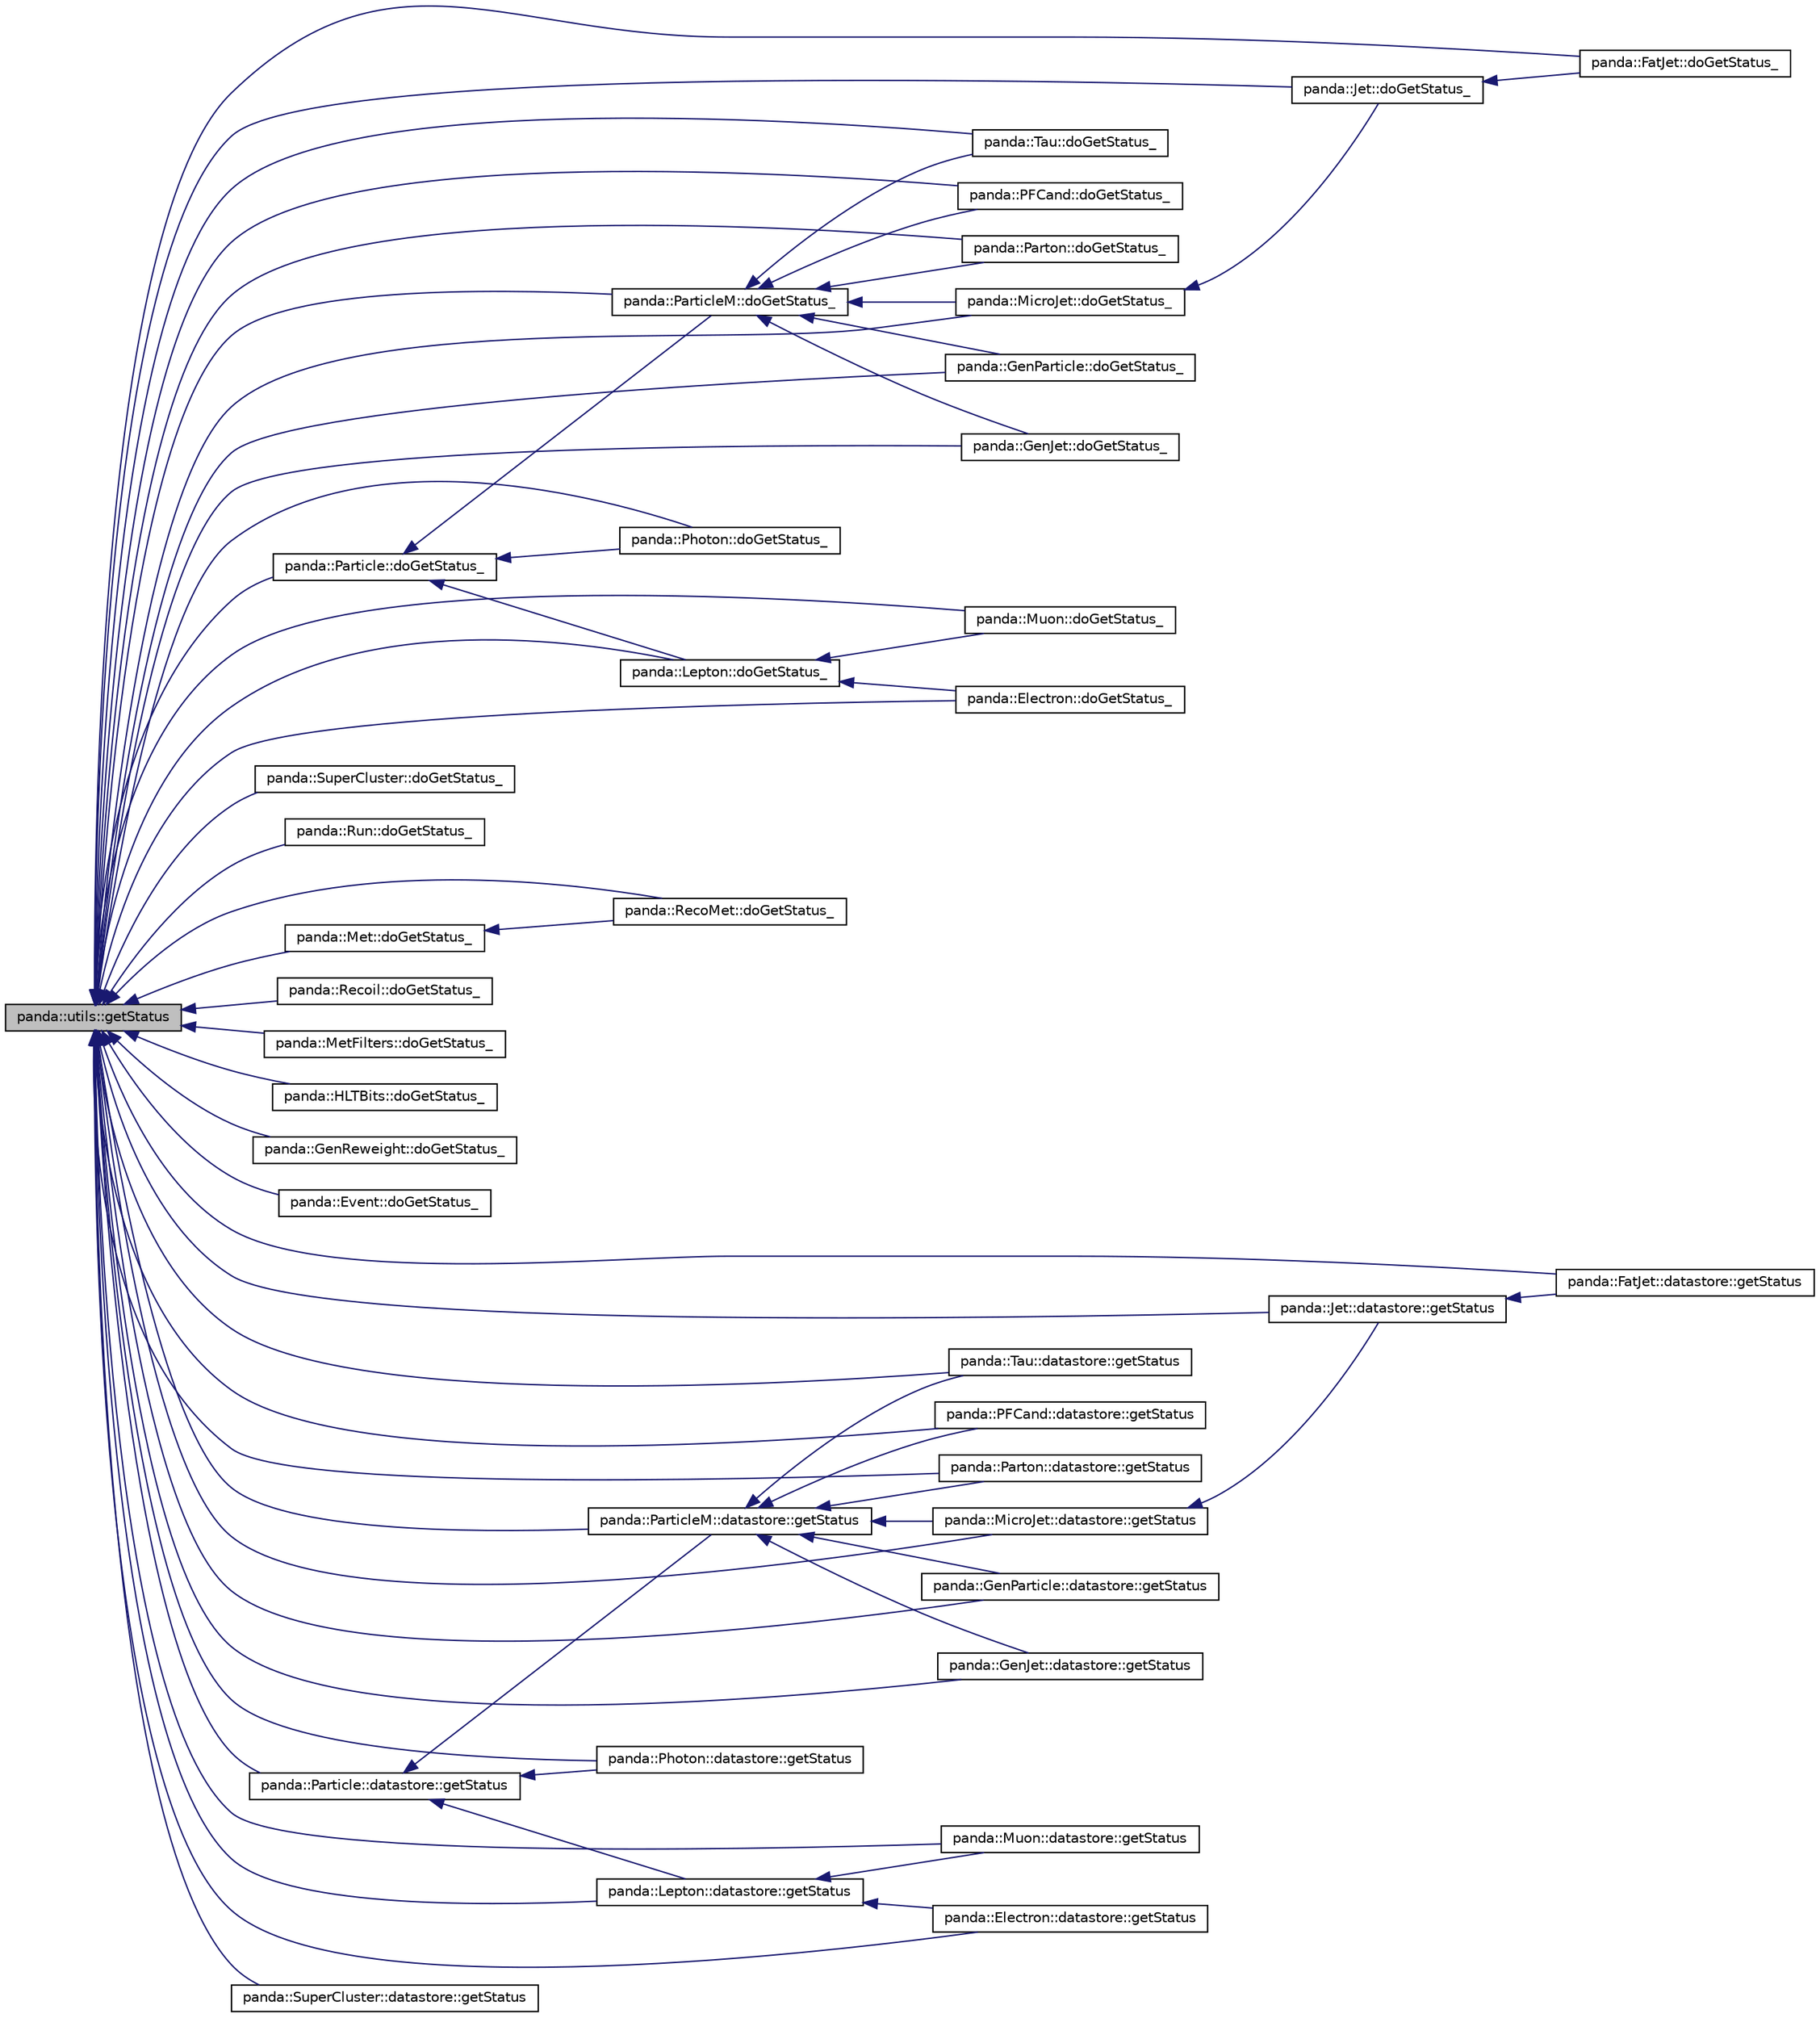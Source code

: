 digraph G
{
  edge [fontname="Helvetica",fontsize="10",labelfontname="Helvetica",labelfontsize="10"];
  node [fontname="Helvetica",fontsize="10",shape=record];
  rankdir=LR;
  Node1 [label="panda::utils::getStatus",height=0.2,width=0.4,color="black", fillcolor="grey75", style="filled" fontcolor="black"];
  Node1 -> Node2 [dir=back,color="midnightblue",fontsize="10",style="solid"];
  Node2 [label="panda::Tau::doGetStatus_",height=0.2,width=0.4,color="black", fillcolor="white", style="filled",URL="$classpanda_1_1Tau.html#ad81f7bd9caddfbc5773bd20f5f4a227f"];
  Node1 -> Node3 [dir=back,color="midnightblue",fontsize="10",style="solid"];
  Node3 [label="panda::SuperCluster::doGetStatus_",height=0.2,width=0.4,color="black", fillcolor="white", style="filled",URL="$classpanda_1_1SuperCluster.html#a6b60a8ad8ccc886281aecdb05e1395fb"];
  Node1 -> Node4 [dir=back,color="midnightblue",fontsize="10",style="solid"];
  Node4 [label="panda::Run::doGetStatus_",height=0.2,width=0.4,color="black", fillcolor="white", style="filled",URL="$classpanda_1_1Run.html#a624aa12a6f703dbedea314cf69f1f04f"];
  Node1 -> Node5 [dir=back,color="midnightblue",fontsize="10",style="solid"];
  Node5 [label="panda::RecoMet::doGetStatus_",height=0.2,width=0.4,color="black", fillcolor="white", style="filled",URL="$classpanda_1_1RecoMet.html#a17e58c29268fd0e3f84467046cf28f2b"];
  Node1 -> Node6 [dir=back,color="midnightblue",fontsize="10",style="solid"];
  Node6 [label="panda::Recoil::doGetStatus_",height=0.2,width=0.4,color="black", fillcolor="white", style="filled",URL="$classpanda_1_1Recoil.html#ad20acbe1a9a80eabffbab6bca8d99d24"];
  Node1 -> Node7 [dir=back,color="midnightblue",fontsize="10",style="solid"];
  Node7 [label="panda::Photon::doGetStatus_",height=0.2,width=0.4,color="black", fillcolor="white", style="filled",URL="$classpanda_1_1Photon.html#ae0b07f281f6553d7d1fe088374e6e39b"];
  Node1 -> Node8 [dir=back,color="midnightblue",fontsize="10",style="solid"];
  Node8 [label="panda::PFCand::doGetStatus_",height=0.2,width=0.4,color="black", fillcolor="white", style="filled",URL="$classpanda_1_1PFCand.html#a3567f5259663a227698b6e27cc340cb4"];
  Node1 -> Node9 [dir=back,color="midnightblue",fontsize="10",style="solid"];
  Node9 [label="panda::Parton::doGetStatus_",height=0.2,width=0.4,color="black", fillcolor="white", style="filled",URL="$classpanda_1_1Parton.html#ab3709c6ae8b88560326291d4d1598c6b"];
  Node1 -> Node10 [dir=back,color="midnightblue",fontsize="10",style="solid"];
  Node10 [label="panda::ParticleM::doGetStatus_",height=0.2,width=0.4,color="black", fillcolor="white", style="filled",URL="$classpanda_1_1ParticleM.html#a003a63672058369e9bbea413e055b1c1"];
  Node10 -> Node2 [dir=back,color="midnightblue",fontsize="10",style="solid"];
  Node10 -> Node8 [dir=back,color="midnightblue",fontsize="10",style="solid"];
  Node10 -> Node9 [dir=back,color="midnightblue",fontsize="10",style="solid"];
  Node10 -> Node11 [dir=back,color="midnightblue",fontsize="10",style="solid"];
  Node11 [label="panda::MicroJet::doGetStatus_",height=0.2,width=0.4,color="black", fillcolor="white", style="filled",URL="$classpanda_1_1MicroJet.html#a2055608524fe0bb8e4fae8ef78e3333e"];
  Node11 -> Node12 [dir=back,color="midnightblue",fontsize="10",style="solid"];
  Node12 [label="panda::Jet::doGetStatus_",height=0.2,width=0.4,color="black", fillcolor="white", style="filled",URL="$classpanda_1_1Jet.html#a4ecbac39b42fe464f6346711aed38aba"];
  Node12 -> Node13 [dir=back,color="midnightblue",fontsize="10",style="solid"];
  Node13 [label="panda::FatJet::doGetStatus_",height=0.2,width=0.4,color="black", fillcolor="white", style="filled",URL="$classpanda_1_1FatJet.html#a96835f1d5e56985c033cc73029dccef0"];
  Node10 -> Node14 [dir=back,color="midnightblue",fontsize="10",style="solid"];
  Node14 [label="panda::GenParticle::doGetStatus_",height=0.2,width=0.4,color="black", fillcolor="white", style="filled",URL="$classpanda_1_1GenParticle.html#a117dbbc192b9795838cbfbc75f0eceb8"];
  Node10 -> Node15 [dir=back,color="midnightblue",fontsize="10",style="solid"];
  Node15 [label="panda::GenJet::doGetStatus_",height=0.2,width=0.4,color="black", fillcolor="white", style="filled",URL="$classpanda_1_1GenJet.html#a5f514a9289d97bd7b6b8731323143269"];
  Node1 -> Node16 [dir=back,color="midnightblue",fontsize="10",style="solid"];
  Node16 [label="panda::Particle::doGetStatus_",height=0.2,width=0.4,color="black", fillcolor="white", style="filled",URL="$classpanda_1_1Particle.html#a7dcbf68bc3e74fdef1e3f3c620fb019a"];
  Node16 -> Node7 [dir=back,color="midnightblue",fontsize="10",style="solid"];
  Node16 -> Node10 [dir=back,color="midnightblue",fontsize="10",style="solid"];
  Node16 -> Node17 [dir=back,color="midnightblue",fontsize="10",style="solid"];
  Node17 [label="panda::Lepton::doGetStatus_",height=0.2,width=0.4,color="black", fillcolor="white", style="filled",URL="$classpanda_1_1Lepton.html#a90a170df4cd09d324964da724bcc5428"];
  Node17 -> Node18 [dir=back,color="midnightblue",fontsize="10",style="solid"];
  Node18 [label="panda::Muon::doGetStatus_",height=0.2,width=0.4,color="black", fillcolor="white", style="filled",URL="$classpanda_1_1Muon.html#af2331a81be13a07cc0202a6d107b0685"];
  Node17 -> Node19 [dir=back,color="midnightblue",fontsize="10",style="solid"];
  Node19 [label="panda::Electron::doGetStatus_",height=0.2,width=0.4,color="black", fillcolor="white", style="filled",URL="$classpanda_1_1Electron.html#a3e2097c55d5ab63188d0c04426e47248"];
  Node1 -> Node18 [dir=back,color="midnightblue",fontsize="10",style="solid"];
  Node1 -> Node11 [dir=back,color="midnightblue",fontsize="10",style="solid"];
  Node1 -> Node20 [dir=back,color="midnightblue",fontsize="10",style="solid"];
  Node20 [label="panda::MetFilters::doGetStatus_",height=0.2,width=0.4,color="black", fillcolor="white", style="filled",URL="$classpanda_1_1MetFilters.html#ad31a44df0eb98f6402c27fe8cf95b7e3"];
  Node1 -> Node21 [dir=back,color="midnightblue",fontsize="10",style="solid"];
  Node21 [label="panda::Met::doGetStatus_",height=0.2,width=0.4,color="black", fillcolor="white", style="filled",URL="$classpanda_1_1Met.html#aa3b7a9f0bbbc48a0dbf21909c0c18d30"];
  Node21 -> Node5 [dir=back,color="midnightblue",fontsize="10",style="solid"];
  Node1 -> Node17 [dir=back,color="midnightblue",fontsize="10",style="solid"];
  Node1 -> Node12 [dir=back,color="midnightblue",fontsize="10",style="solid"];
  Node1 -> Node22 [dir=back,color="midnightblue",fontsize="10",style="solid"];
  Node22 [label="panda::HLTBits::doGetStatus_",height=0.2,width=0.4,color="black", fillcolor="white", style="filled",URL="$classpanda_1_1HLTBits.html#a25f37a9baf25b848fb303f8d08daa027"];
  Node1 -> Node23 [dir=back,color="midnightblue",fontsize="10",style="solid"];
  Node23 [label="panda::GenReweight::doGetStatus_",height=0.2,width=0.4,color="black", fillcolor="white", style="filled",URL="$classpanda_1_1GenReweight.html#a0d5945a3b2fd8aba14d8259a3dc36e97"];
  Node1 -> Node14 [dir=back,color="midnightblue",fontsize="10",style="solid"];
  Node1 -> Node15 [dir=back,color="midnightblue",fontsize="10",style="solid"];
  Node1 -> Node13 [dir=back,color="midnightblue",fontsize="10",style="solid"];
  Node1 -> Node24 [dir=back,color="midnightblue",fontsize="10",style="solid"];
  Node24 [label="panda::Event::doGetStatus_",height=0.2,width=0.4,color="black", fillcolor="white", style="filled",URL="$classpanda_1_1Event.html#a1bd8a01f111c4e14a921a560caef6821"];
  Node1 -> Node19 [dir=back,color="midnightblue",fontsize="10",style="solid"];
  Node1 -> Node25 [dir=back,color="midnightblue",fontsize="10",style="solid"];
  Node25 [label="panda::Tau::datastore::getStatus",height=0.2,width=0.4,color="black", fillcolor="white", style="filled",URL="$structpanda_1_1Tau_1_1datastore.html#af6634c2974f07bafef20c5a49dfd4050"];
  Node1 -> Node26 [dir=back,color="midnightblue",fontsize="10",style="solid"];
  Node26 [label="panda::SuperCluster::datastore::getStatus",height=0.2,width=0.4,color="black", fillcolor="white", style="filled",URL="$structpanda_1_1SuperCluster_1_1datastore.html#a24fa9e942bf46eb8d8a6b9499a8ef231"];
  Node1 -> Node27 [dir=back,color="midnightblue",fontsize="10",style="solid"];
  Node27 [label="panda::Photon::datastore::getStatus",height=0.2,width=0.4,color="black", fillcolor="white", style="filled",URL="$structpanda_1_1Photon_1_1datastore.html#a3a0f1b3be1d8cfa4bb5d6a5a6a48997d"];
  Node1 -> Node28 [dir=back,color="midnightblue",fontsize="10",style="solid"];
  Node28 [label="panda::PFCand::datastore::getStatus",height=0.2,width=0.4,color="black", fillcolor="white", style="filled",URL="$structpanda_1_1PFCand_1_1datastore.html#a117b3a740a7d57118a35816456118685"];
  Node1 -> Node29 [dir=back,color="midnightblue",fontsize="10",style="solid"];
  Node29 [label="panda::Parton::datastore::getStatus",height=0.2,width=0.4,color="black", fillcolor="white", style="filled",URL="$structpanda_1_1Parton_1_1datastore.html#af82916b07ec783b268c2491cd5b374be"];
  Node1 -> Node30 [dir=back,color="midnightblue",fontsize="10",style="solid"];
  Node30 [label="panda::ParticleM::datastore::getStatus",height=0.2,width=0.4,color="black", fillcolor="white", style="filled",URL="$structpanda_1_1ParticleM_1_1datastore.html#a4069b8cdca5715ed6faf0a7907ea8386"];
  Node30 -> Node25 [dir=back,color="midnightblue",fontsize="10",style="solid"];
  Node30 -> Node28 [dir=back,color="midnightblue",fontsize="10",style="solid"];
  Node30 -> Node29 [dir=back,color="midnightblue",fontsize="10",style="solid"];
  Node30 -> Node31 [dir=back,color="midnightblue",fontsize="10",style="solid"];
  Node31 [label="panda::MicroJet::datastore::getStatus",height=0.2,width=0.4,color="black", fillcolor="white", style="filled",URL="$structpanda_1_1MicroJet_1_1datastore.html#ae893cdc52ad9ae8ffc8a8cea1cac1377"];
  Node31 -> Node32 [dir=back,color="midnightblue",fontsize="10",style="solid"];
  Node32 [label="panda::Jet::datastore::getStatus",height=0.2,width=0.4,color="black", fillcolor="white", style="filled",URL="$structpanda_1_1Jet_1_1datastore.html#ac3a9ecd013ec5d5bf94f71ff013e5491"];
  Node32 -> Node33 [dir=back,color="midnightblue",fontsize="10",style="solid"];
  Node33 [label="panda::FatJet::datastore::getStatus",height=0.2,width=0.4,color="black", fillcolor="white", style="filled",URL="$structpanda_1_1FatJet_1_1datastore.html#a83669574414333b1656878e0ec09c345"];
  Node30 -> Node34 [dir=back,color="midnightblue",fontsize="10",style="solid"];
  Node34 [label="panda::GenParticle::datastore::getStatus",height=0.2,width=0.4,color="black", fillcolor="white", style="filled",URL="$structpanda_1_1GenParticle_1_1datastore.html#af83451f0c94efe8daeb7769571e81aef"];
  Node30 -> Node35 [dir=back,color="midnightblue",fontsize="10",style="solid"];
  Node35 [label="panda::GenJet::datastore::getStatus",height=0.2,width=0.4,color="black", fillcolor="white", style="filled",URL="$structpanda_1_1GenJet_1_1datastore.html#a38a95477762b562ae4a6f2487e2c26ff"];
  Node1 -> Node36 [dir=back,color="midnightblue",fontsize="10",style="solid"];
  Node36 [label="panda::Particle::datastore::getStatus",height=0.2,width=0.4,color="black", fillcolor="white", style="filled",URL="$structpanda_1_1Particle_1_1datastore.html#a09e5a80068f06d0d2118c2596258b8e3"];
  Node36 -> Node27 [dir=back,color="midnightblue",fontsize="10",style="solid"];
  Node36 -> Node30 [dir=back,color="midnightblue",fontsize="10",style="solid"];
  Node36 -> Node37 [dir=back,color="midnightblue",fontsize="10",style="solid"];
  Node37 [label="panda::Lepton::datastore::getStatus",height=0.2,width=0.4,color="black", fillcolor="white", style="filled",URL="$structpanda_1_1Lepton_1_1datastore.html#a44602d14a45e9a23ffdb02f9dfa7e018"];
  Node37 -> Node38 [dir=back,color="midnightblue",fontsize="10",style="solid"];
  Node38 [label="panda::Muon::datastore::getStatus",height=0.2,width=0.4,color="black", fillcolor="white", style="filled",URL="$structpanda_1_1Muon_1_1datastore.html#aa1c3edc46b6ca55e9b77634cdd0e6684"];
  Node37 -> Node39 [dir=back,color="midnightblue",fontsize="10",style="solid"];
  Node39 [label="panda::Electron::datastore::getStatus",height=0.2,width=0.4,color="black", fillcolor="white", style="filled",URL="$structpanda_1_1Electron_1_1datastore.html#aca8cd939bbe2edf7b152348364b1ac4c"];
  Node1 -> Node38 [dir=back,color="midnightblue",fontsize="10",style="solid"];
  Node1 -> Node31 [dir=back,color="midnightblue",fontsize="10",style="solid"];
  Node1 -> Node37 [dir=back,color="midnightblue",fontsize="10",style="solid"];
  Node1 -> Node32 [dir=back,color="midnightblue",fontsize="10",style="solid"];
  Node1 -> Node34 [dir=back,color="midnightblue",fontsize="10",style="solid"];
  Node1 -> Node35 [dir=back,color="midnightblue",fontsize="10",style="solid"];
  Node1 -> Node33 [dir=back,color="midnightblue",fontsize="10",style="solid"];
  Node1 -> Node39 [dir=back,color="midnightblue",fontsize="10",style="solid"];
}
